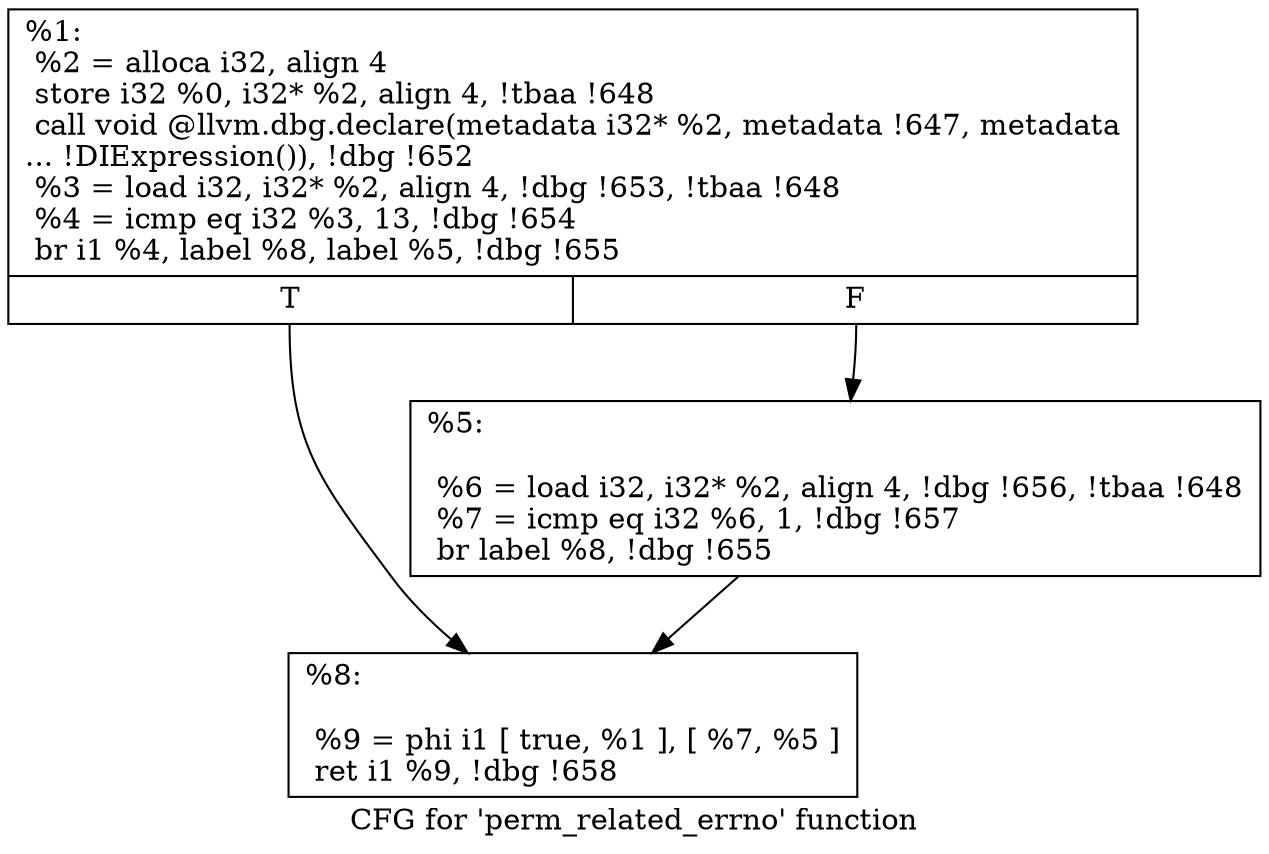 digraph "CFG for 'perm_related_errno' function" {
	label="CFG for 'perm_related_errno' function";

	Node0x2557cf0 [shape=record,label="{%1:\l  %2 = alloca i32, align 4\l  store i32 %0, i32* %2, align 4, !tbaa !648\l  call void @llvm.dbg.declare(metadata i32* %2, metadata !647, metadata\l... !DIExpression()), !dbg !652\l  %3 = load i32, i32* %2, align 4, !dbg !653, !tbaa !648\l  %4 = icmp eq i32 %3, 13, !dbg !654\l  br i1 %4, label %8, label %5, !dbg !655\l|{<s0>T|<s1>F}}"];
	Node0x2557cf0:s0 -> Node0x25585e0;
	Node0x2557cf0:s1 -> Node0x2558590;
	Node0x2558590 [shape=record,label="{%5:\l\l  %6 = load i32, i32* %2, align 4, !dbg !656, !tbaa !648\l  %7 = icmp eq i32 %6, 1, !dbg !657\l  br label %8, !dbg !655\l}"];
	Node0x2558590 -> Node0x25585e0;
	Node0x25585e0 [shape=record,label="{%8:\l\l  %9 = phi i1 [ true, %1 ], [ %7, %5 ]\l  ret i1 %9, !dbg !658\l}"];
}
